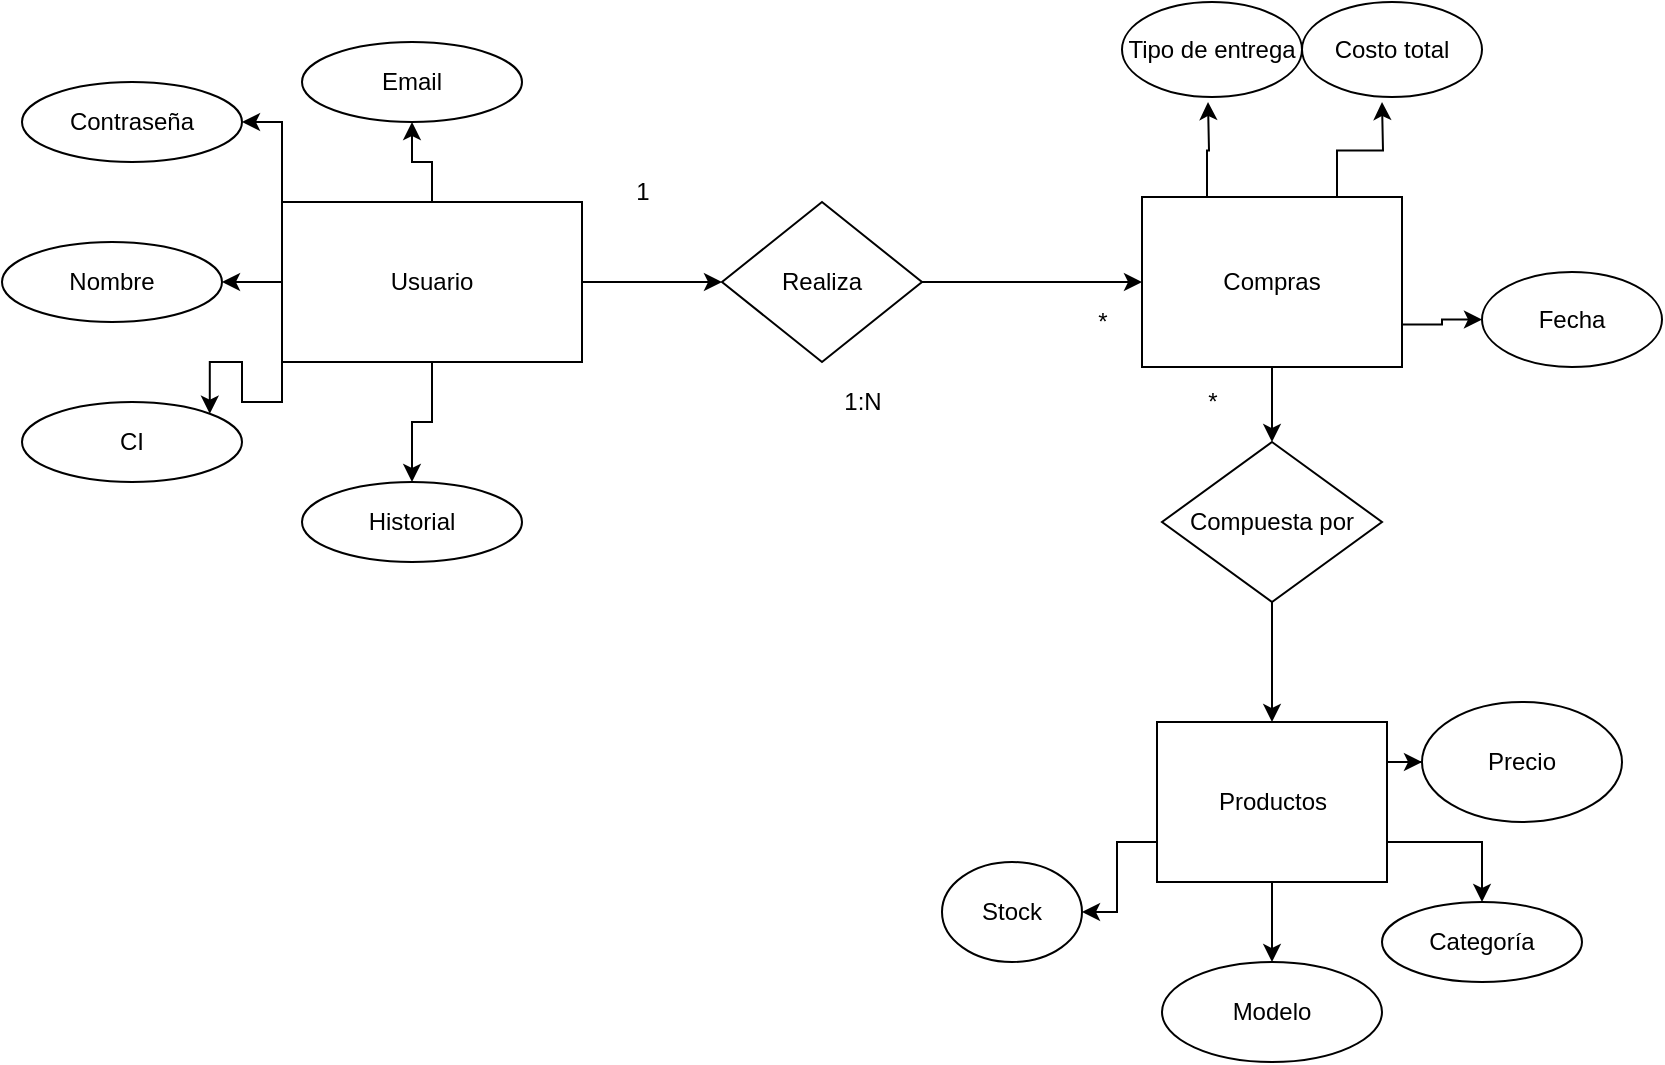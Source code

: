 <mxfile version="20.2.5" type="github">
  <diagram id="R2lEEEUBdFMjLlhIrx00" name="Page-1">
    <mxGraphModel dx="1422" dy="794" grid="1" gridSize="10" guides="1" tooltips="1" connect="1" arrows="1" fold="1" page="1" pageScale="1" pageWidth="850" pageHeight="1100" math="0" shadow="0" extFonts="Permanent Marker^https://fonts.googleapis.com/css?family=Permanent+Marker">
      <root>
        <mxCell id="0" />
        <mxCell id="1" parent="0" />
        <mxCell id="na4nALbjxBEy-xKbqhV2-15" style="edgeStyle=orthogonalEdgeStyle;rounded=0;orthogonalLoop=1;jettySize=auto;html=1;exitX=0.5;exitY=0;exitDx=0;exitDy=0;entryX=0.5;entryY=1;entryDx=0;entryDy=0;" edge="1" parent="1" source="na4nALbjxBEy-xKbqhV2-1" target="na4nALbjxBEy-xKbqhV2-2">
          <mxGeometry relative="1" as="geometry" />
        </mxCell>
        <mxCell id="na4nALbjxBEy-xKbqhV2-16" style="edgeStyle=orthogonalEdgeStyle;rounded=0;orthogonalLoop=1;jettySize=auto;html=1;exitX=0;exitY=0;exitDx=0;exitDy=0;entryX=1;entryY=0.5;entryDx=0;entryDy=0;" edge="1" parent="1" source="na4nALbjxBEy-xKbqhV2-1" target="na4nALbjxBEy-xKbqhV2-3">
          <mxGeometry relative="1" as="geometry" />
        </mxCell>
        <mxCell id="na4nALbjxBEy-xKbqhV2-17" style="edgeStyle=orthogonalEdgeStyle;rounded=0;orthogonalLoop=1;jettySize=auto;html=1;exitX=0;exitY=0.5;exitDx=0;exitDy=0;entryX=1;entryY=0.5;entryDx=0;entryDy=0;" edge="1" parent="1" source="na4nALbjxBEy-xKbqhV2-1" target="na4nALbjxBEy-xKbqhV2-6">
          <mxGeometry relative="1" as="geometry" />
        </mxCell>
        <mxCell id="na4nALbjxBEy-xKbqhV2-18" style="edgeStyle=orthogonalEdgeStyle;rounded=0;orthogonalLoop=1;jettySize=auto;html=1;exitX=0;exitY=1;exitDx=0;exitDy=0;entryX=1;entryY=0;entryDx=0;entryDy=0;" edge="1" parent="1" source="na4nALbjxBEy-xKbqhV2-1" target="na4nALbjxBEy-xKbqhV2-4">
          <mxGeometry relative="1" as="geometry" />
        </mxCell>
        <mxCell id="na4nALbjxBEy-xKbqhV2-19" style="edgeStyle=orthogonalEdgeStyle;rounded=0;orthogonalLoop=1;jettySize=auto;html=1;exitX=0.5;exitY=1;exitDx=0;exitDy=0;" edge="1" parent="1" source="na4nALbjxBEy-xKbqhV2-1" target="na4nALbjxBEy-xKbqhV2-5">
          <mxGeometry relative="1" as="geometry" />
        </mxCell>
        <mxCell id="na4nALbjxBEy-xKbqhV2-20" style="edgeStyle=orthogonalEdgeStyle;rounded=0;orthogonalLoop=1;jettySize=auto;html=1;exitX=1;exitY=0.5;exitDx=0;exitDy=0;" edge="1" parent="1" source="na4nALbjxBEy-xKbqhV2-1">
          <mxGeometry relative="1" as="geometry">
            <mxPoint x="390" y="200" as="targetPoint" />
          </mxGeometry>
        </mxCell>
        <mxCell id="na4nALbjxBEy-xKbqhV2-1" value="Usuario" style="rounded=0;whiteSpace=wrap;html=1;" vertex="1" parent="1">
          <mxGeometry x="170" y="160" width="150" height="80" as="geometry" />
        </mxCell>
        <mxCell id="na4nALbjxBEy-xKbqhV2-2" value="Email" style="ellipse;whiteSpace=wrap;html=1;" vertex="1" parent="1">
          <mxGeometry x="180" y="80" width="110" height="40" as="geometry" />
        </mxCell>
        <mxCell id="na4nALbjxBEy-xKbqhV2-3" value="Contraseña" style="ellipse;whiteSpace=wrap;html=1;" vertex="1" parent="1">
          <mxGeometry x="40" y="100" width="110" height="40" as="geometry" />
        </mxCell>
        <mxCell id="na4nALbjxBEy-xKbqhV2-4" value="CI" style="ellipse;whiteSpace=wrap;html=1;" vertex="1" parent="1">
          <mxGeometry x="40" y="260" width="110" height="40" as="geometry" />
        </mxCell>
        <mxCell id="na4nALbjxBEy-xKbqhV2-5" value="Historial" style="ellipse;whiteSpace=wrap;html=1;" vertex="1" parent="1">
          <mxGeometry x="180" y="300" width="110" height="40" as="geometry" />
        </mxCell>
        <mxCell id="na4nALbjxBEy-xKbqhV2-6" value="Nombre" style="ellipse;whiteSpace=wrap;html=1;" vertex="1" parent="1">
          <mxGeometry x="30" y="180" width="110" height="40" as="geometry" />
        </mxCell>
        <mxCell id="na4nALbjxBEy-xKbqhV2-21" value="1" style="text;html=1;align=center;verticalAlign=middle;resizable=0;points=[];autosize=1;strokeColor=none;fillColor=none;" vertex="1" parent="1">
          <mxGeometry x="335" y="140" width="30" height="30" as="geometry" />
        </mxCell>
        <mxCell id="na4nALbjxBEy-xKbqhV2-23" style="edgeStyle=orthogonalEdgeStyle;rounded=0;orthogonalLoop=1;jettySize=auto;html=1;exitX=1;exitY=0.5;exitDx=0;exitDy=0;" edge="1" parent="1" source="na4nALbjxBEy-xKbqhV2-22" target="na4nALbjxBEy-xKbqhV2-24">
          <mxGeometry relative="1" as="geometry">
            <mxPoint x="550" y="200" as="targetPoint" />
          </mxGeometry>
        </mxCell>
        <mxCell id="na4nALbjxBEy-xKbqhV2-22" value="Realiza" style="rhombus;whiteSpace=wrap;html=1;" vertex="1" parent="1">
          <mxGeometry x="390" y="160" width="100" height="80" as="geometry" />
        </mxCell>
        <mxCell id="na4nALbjxBEy-xKbqhV2-25" style="edgeStyle=orthogonalEdgeStyle;rounded=0;orthogonalLoop=1;jettySize=auto;html=1;exitX=0.25;exitY=0;exitDx=0;exitDy=0;" edge="1" parent="1" source="na4nALbjxBEy-xKbqhV2-24">
          <mxGeometry relative="1" as="geometry">
            <mxPoint x="633" y="110" as="targetPoint" />
          </mxGeometry>
        </mxCell>
        <mxCell id="na4nALbjxBEy-xKbqhV2-26" style="edgeStyle=orthogonalEdgeStyle;rounded=0;orthogonalLoop=1;jettySize=auto;html=1;exitX=0.75;exitY=0;exitDx=0;exitDy=0;" edge="1" parent="1" source="na4nALbjxBEy-xKbqhV2-24">
          <mxGeometry relative="1" as="geometry">
            <mxPoint x="720" y="110" as="targetPoint" />
          </mxGeometry>
        </mxCell>
        <mxCell id="na4nALbjxBEy-xKbqhV2-27" style="edgeStyle=orthogonalEdgeStyle;rounded=0;orthogonalLoop=1;jettySize=auto;html=1;exitX=1;exitY=0.75;exitDx=0;exitDy=0;" edge="1" parent="1" source="na4nALbjxBEy-xKbqhV2-24" target="na4nALbjxBEy-xKbqhV2-28">
          <mxGeometry relative="1" as="geometry">
            <mxPoint x="760" y="220" as="targetPoint" />
          </mxGeometry>
        </mxCell>
        <mxCell id="na4nALbjxBEy-xKbqhV2-34" style="edgeStyle=orthogonalEdgeStyle;rounded=0;orthogonalLoop=1;jettySize=auto;html=1;exitX=0.5;exitY=1;exitDx=0;exitDy=0;" edge="1" parent="1" source="na4nALbjxBEy-xKbqhV2-24" target="na4nALbjxBEy-xKbqhV2-35">
          <mxGeometry relative="1" as="geometry">
            <mxPoint x="665" y="320" as="targetPoint" />
          </mxGeometry>
        </mxCell>
        <mxCell id="na4nALbjxBEy-xKbqhV2-24" value="Compras" style="rounded=0;whiteSpace=wrap;html=1;" vertex="1" parent="1">
          <mxGeometry x="600" y="157.5" width="130" height="85" as="geometry" />
        </mxCell>
        <mxCell id="na4nALbjxBEy-xKbqhV2-28" value="Fecha" style="ellipse;whiteSpace=wrap;html=1;" vertex="1" parent="1">
          <mxGeometry x="770" y="195" width="90" height="47.5" as="geometry" />
        </mxCell>
        <mxCell id="na4nALbjxBEy-xKbqhV2-29" value="Costo total" style="ellipse;whiteSpace=wrap;html=1;" vertex="1" parent="1">
          <mxGeometry x="680" y="60" width="90" height="47.5" as="geometry" />
        </mxCell>
        <mxCell id="na4nALbjxBEy-xKbqhV2-30" value="Tipo de entrega" style="ellipse;whiteSpace=wrap;html=1;" vertex="1" parent="1">
          <mxGeometry x="590" y="60" width="90" height="47.5" as="geometry" />
        </mxCell>
        <mxCell id="na4nALbjxBEy-xKbqhV2-31" value="1:N" style="text;html=1;align=center;verticalAlign=middle;resizable=0;points=[];autosize=1;strokeColor=none;fillColor=none;" vertex="1" parent="1">
          <mxGeometry x="440" y="245" width="40" height="30" as="geometry" />
        </mxCell>
        <mxCell id="na4nALbjxBEy-xKbqhV2-32" value="*" style="text;html=1;align=center;verticalAlign=middle;resizable=0;points=[];autosize=1;strokeColor=none;fillColor=none;" vertex="1" parent="1">
          <mxGeometry x="565" y="205" width="30" height="30" as="geometry" />
        </mxCell>
        <mxCell id="na4nALbjxBEy-xKbqhV2-33" value="*" style="text;html=1;align=center;verticalAlign=middle;resizable=0;points=[];autosize=1;strokeColor=none;fillColor=none;" vertex="1" parent="1">
          <mxGeometry x="620" y="245" width="30" height="30" as="geometry" />
        </mxCell>
        <mxCell id="na4nALbjxBEy-xKbqhV2-36" style="edgeStyle=orthogonalEdgeStyle;rounded=0;orthogonalLoop=1;jettySize=auto;html=1;exitX=0.5;exitY=1;exitDx=0;exitDy=0;" edge="1" parent="1" source="na4nALbjxBEy-xKbqhV2-35" target="na4nALbjxBEy-xKbqhV2-37">
          <mxGeometry relative="1" as="geometry">
            <mxPoint x="665" y="410" as="targetPoint" />
          </mxGeometry>
        </mxCell>
        <mxCell id="na4nALbjxBEy-xKbqhV2-35" value="Compuesta por" style="rhombus;whiteSpace=wrap;html=1;" vertex="1" parent="1">
          <mxGeometry x="610" y="280" width="110" height="80" as="geometry" />
        </mxCell>
        <mxCell id="na4nALbjxBEy-xKbqhV2-38" style="edgeStyle=orthogonalEdgeStyle;rounded=0;orthogonalLoop=1;jettySize=auto;html=1;exitX=1;exitY=0.25;exitDx=0;exitDy=0;" edge="1" parent="1" source="na4nALbjxBEy-xKbqhV2-37" target="na4nALbjxBEy-xKbqhV2-39">
          <mxGeometry relative="1" as="geometry">
            <mxPoint x="770" y="440" as="targetPoint" />
          </mxGeometry>
        </mxCell>
        <mxCell id="na4nALbjxBEy-xKbqhV2-40" style="edgeStyle=orthogonalEdgeStyle;rounded=0;orthogonalLoop=1;jettySize=auto;html=1;exitX=1;exitY=0.75;exitDx=0;exitDy=0;" edge="1" parent="1" source="na4nALbjxBEy-xKbqhV2-37" target="na4nALbjxBEy-xKbqhV2-41">
          <mxGeometry relative="1" as="geometry">
            <mxPoint x="760" y="530" as="targetPoint" />
          </mxGeometry>
        </mxCell>
        <mxCell id="na4nALbjxBEy-xKbqhV2-42" style="edgeStyle=orthogonalEdgeStyle;rounded=0;orthogonalLoop=1;jettySize=auto;html=1;exitX=0.5;exitY=1;exitDx=0;exitDy=0;" edge="1" parent="1" source="na4nALbjxBEy-xKbqhV2-37" target="na4nALbjxBEy-xKbqhV2-43">
          <mxGeometry relative="1" as="geometry">
            <mxPoint x="665" y="550" as="targetPoint" />
          </mxGeometry>
        </mxCell>
        <mxCell id="na4nALbjxBEy-xKbqhV2-44" style="edgeStyle=orthogonalEdgeStyle;rounded=0;orthogonalLoop=1;jettySize=auto;html=1;exitX=0;exitY=0.75;exitDx=0;exitDy=0;" edge="1" parent="1" source="na4nALbjxBEy-xKbqhV2-37" target="na4nALbjxBEy-xKbqhV2-45">
          <mxGeometry relative="1" as="geometry">
            <mxPoint x="560" y="500" as="targetPoint" />
          </mxGeometry>
        </mxCell>
        <mxCell id="na4nALbjxBEy-xKbqhV2-37" value="Productos" style="rounded=0;whiteSpace=wrap;html=1;" vertex="1" parent="1">
          <mxGeometry x="607.5" y="420" width="115" height="80" as="geometry" />
        </mxCell>
        <mxCell id="na4nALbjxBEy-xKbqhV2-39" value="Precio" style="ellipse;whiteSpace=wrap;html=1;" vertex="1" parent="1">
          <mxGeometry x="740" y="410" width="100" height="60" as="geometry" />
        </mxCell>
        <mxCell id="na4nALbjxBEy-xKbqhV2-41" value="Categoría" style="ellipse;whiteSpace=wrap;html=1;" vertex="1" parent="1">
          <mxGeometry x="720" y="510" width="100" height="40" as="geometry" />
        </mxCell>
        <mxCell id="na4nALbjxBEy-xKbqhV2-43" value="Modelo" style="ellipse;whiteSpace=wrap;html=1;" vertex="1" parent="1">
          <mxGeometry x="610" y="540" width="110" height="50" as="geometry" />
        </mxCell>
        <mxCell id="na4nALbjxBEy-xKbqhV2-45" value="Stock" style="ellipse;whiteSpace=wrap;html=1;" vertex="1" parent="1">
          <mxGeometry x="500" y="490" width="70" height="50" as="geometry" />
        </mxCell>
      </root>
    </mxGraphModel>
  </diagram>
</mxfile>
